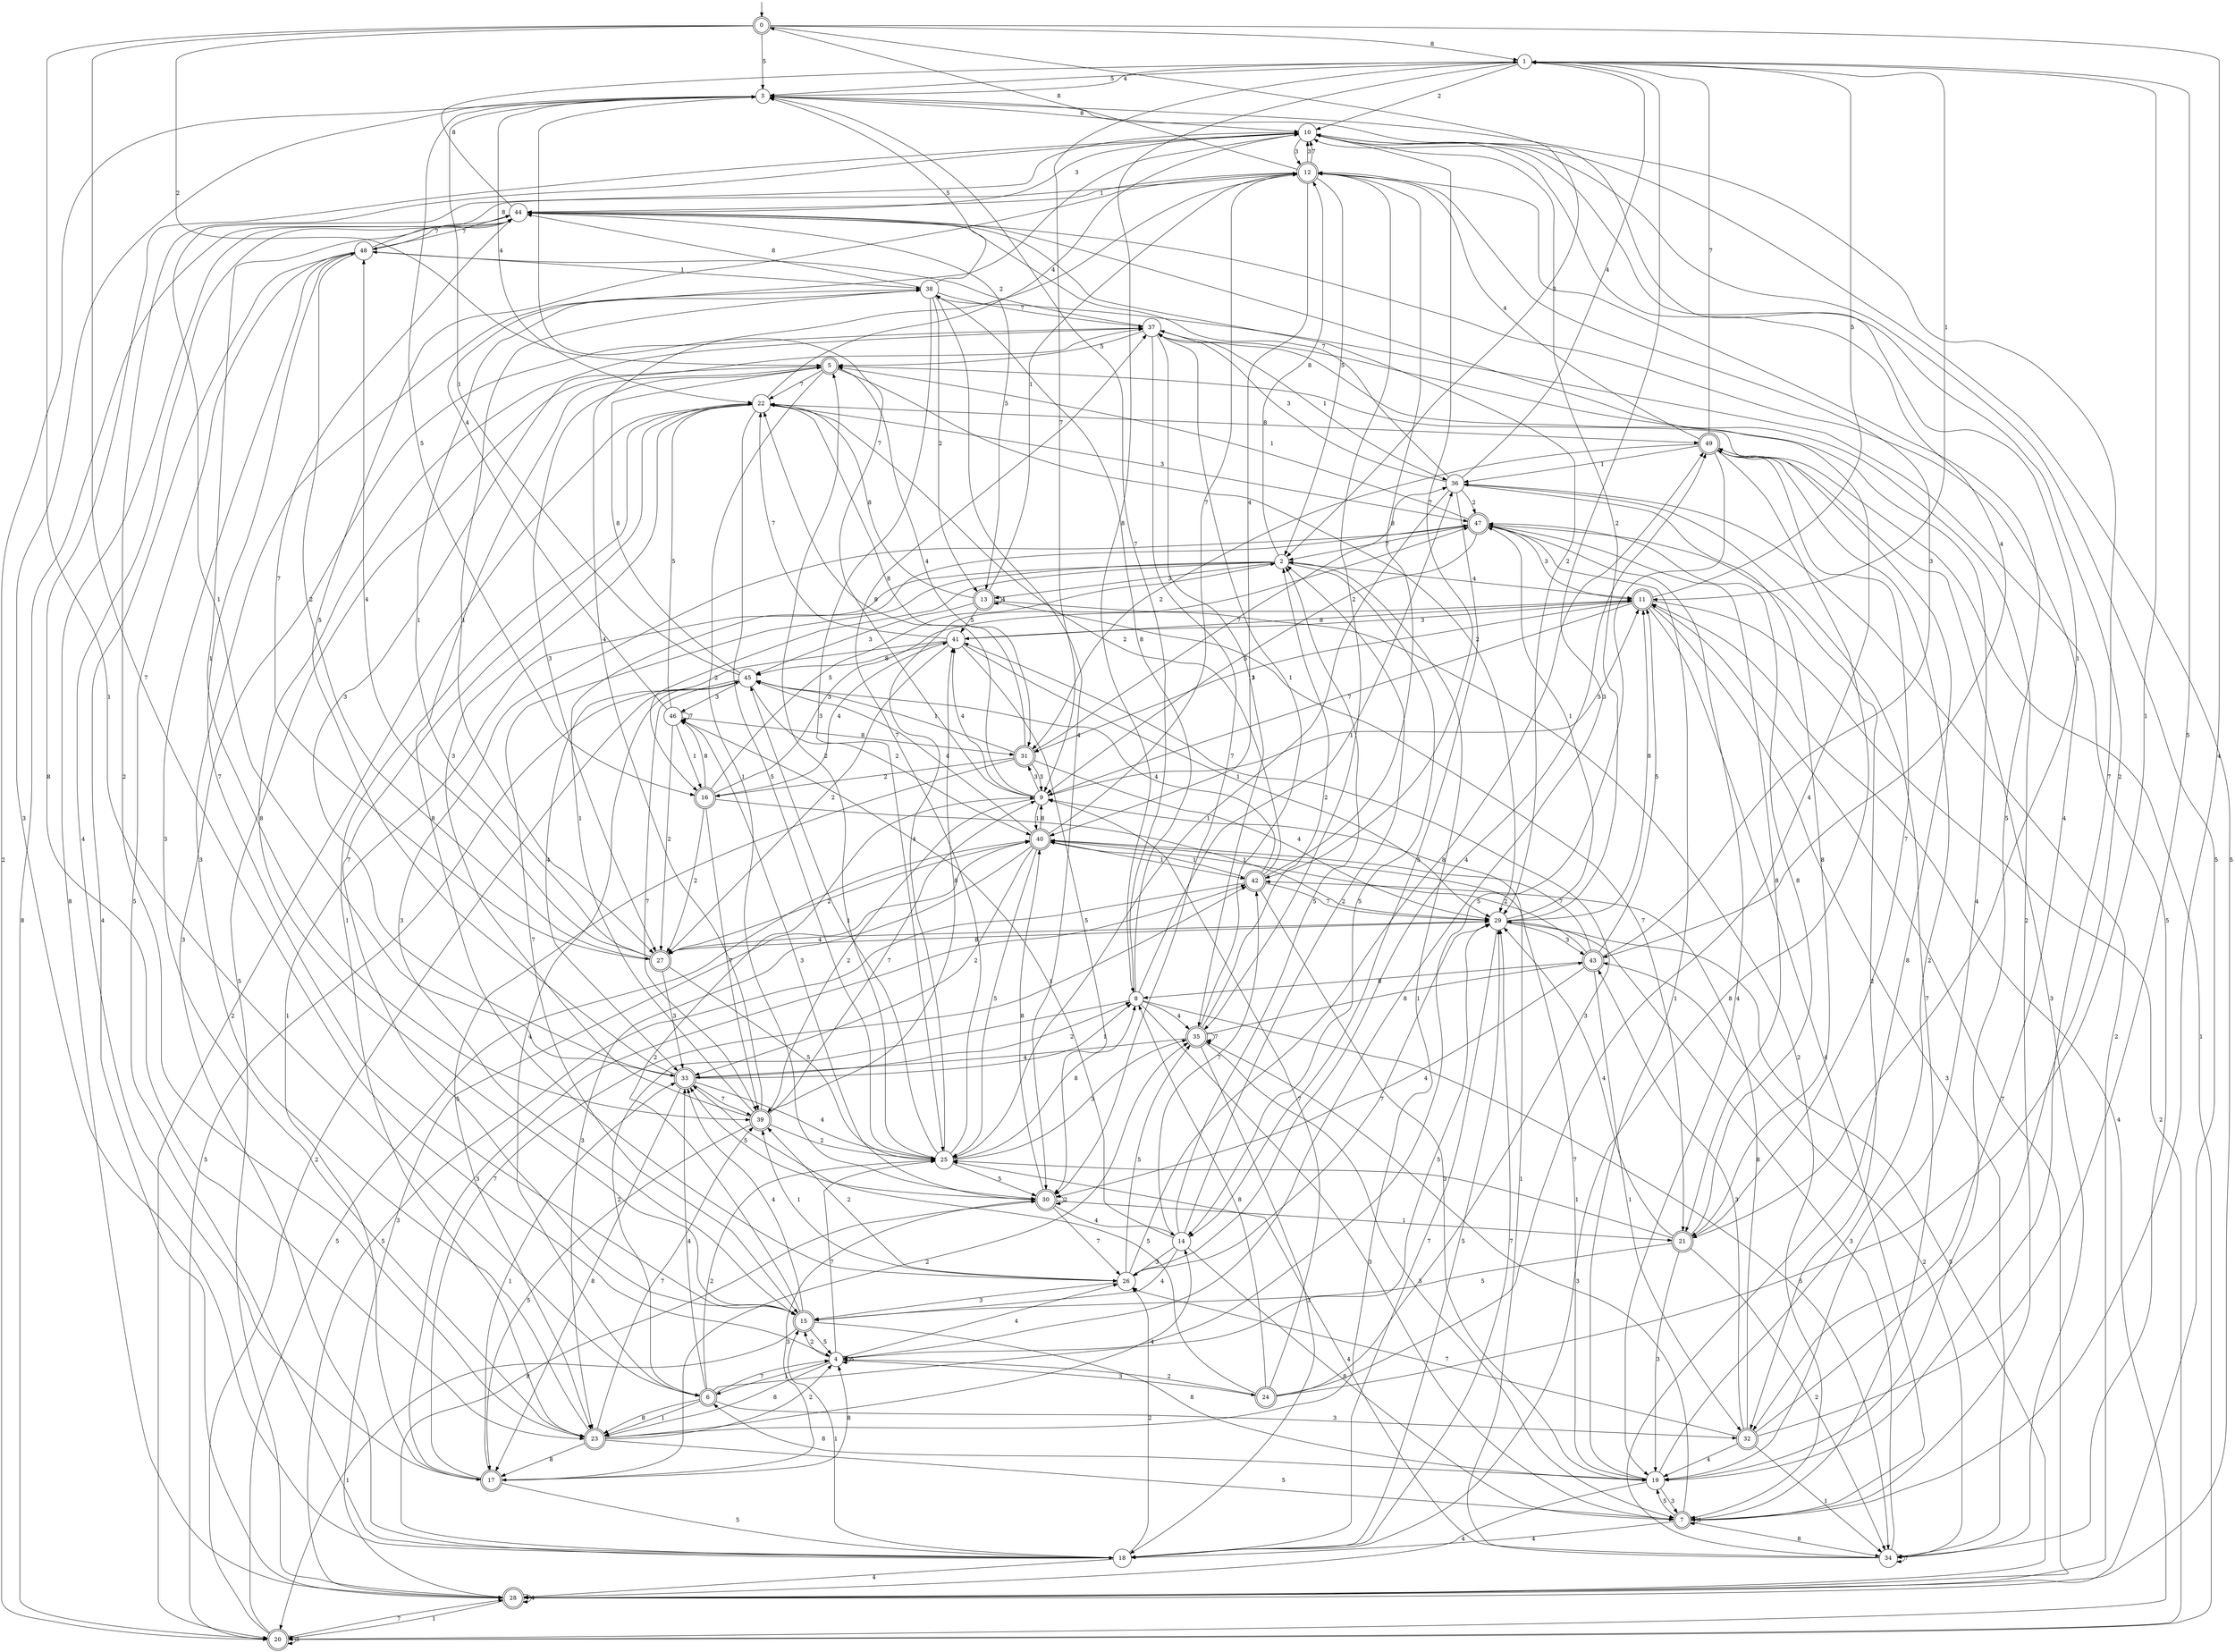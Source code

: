 digraph g {

	s0 [shape="doublecircle" label="0"];
	s1 [shape="circle" label="1"];
	s2 [shape="circle" label="2"];
	s3 [shape="circle" label="3"];
	s4 [shape="circle" label="4"];
	s5 [shape="doublecircle" label="5"];
	s6 [shape="doublecircle" label="6"];
	s7 [shape="doublecircle" label="7"];
	s8 [shape="circle" label="8"];
	s9 [shape="circle" label="9"];
	s10 [shape="circle" label="10"];
	s11 [shape="doublecircle" label="11"];
	s12 [shape="doublecircle" label="12"];
	s13 [shape="doublecircle" label="13"];
	s14 [shape="circle" label="14"];
	s15 [shape="doublecircle" label="15"];
	s16 [shape="doublecircle" label="16"];
	s17 [shape="doublecircle" label="17"];
	s18 [shape="circle" label="18"];
	s19 [shape="circle" label="19"];
	s20 [shape="doublecircle" label="20"];
	s21 [shape="doublecircle" label="21"];
	s22 [shape="circle" label="22"];
	s23 [shape="doublecircle" label="23"];
	s24 [shape="doublecircle" label="24"];
	s25 [shape="circle" label="25"];
	s26 [shape="circle" label="26"];
	s27 [shape="doublecircle" label="27"];
	s28 [shape="doublecircle" label="28"];
	s29 [shape="circle" label="29"];
	s30 [shape="doublecircle" label="30"];
	s31 [shape="doublecircle" label="31"];
	s32 [shape="doublecircle" label="32"];
	s33 [shape="doublecircle" label="33"];
	s34 [shape="circle" label="34"];
	s35 [shape="doublecircle" label="35"];
	s36 [shape="circle" label="36"];
	s37 [shape="circle" label="37"];
	s38 [shape="circle" label="38"];
	s39 [shape="doublecircle" label="39"];
	s40 [shape="doublecircle" label="40"];
	s41 [shape="circle" label="41"];
	s42 [shape="doublecircle" label="42"];
	s43 [shape="doublecircle" label="43"];
	s44 [shape="circle" label="44"];
	s45 [shape="circle" label="45"];
	s46 [shape="circle" label="46"];
	s47 [shape="doublecircle" label="47"];
	s48 [shape="circle" label="48"];
	s49 [shape="doublecircle" label="49"];
	s0 -> s1 [label="8"];
	s0 -> s2 [label="3"];
	s0 -> s3 [label="5"];
	s0 -> s4 [label="7"];
	s0 -> s5 [label="2"];
	s0 -> s6 [label="1"];
	s0 -> s7 [label="4"];
	s1 -> s8 [label="8"];
	s1 -> s4 [label="3"];
	s1 -> s3 [label="5"];
	s1 -> s9 [label="7"];
	s1 -> s10 [label="2"];
	s1 -> s11 [label="1"];
	s1 -> s3 [label="4"];
	s2 -> s12 [label="8"];
	s2 -> s13 [label="3"];
	s2 -> s14 [label="5"];
	s2 -> s15 [label="7"];
	s2 -> s16 [label="2"];
	s2 -> s17 [label="1"];
	s2 -> s11 [label="4"];
	s3 -> s10 [label="8"];
	s3 -> s18 [label="3"];
	s3 -> s16 [label="5"];
	s3 -> s19 [label="7"];
	s3 -> s20 [label="2"];
	s3 -> s21 [label="1"];
	s3 -> s22 [label="4"];
	s4 -> s23 [label="8"];
	s4 -> s24 [label="3"];
	s4 -> s4 [label="5"];
	s4 -> s25 [label="7"];
	s4 -> s15 [label="2"];
	s4 -> s6 [label="1"];
	s4 -> s26 [label="4"];
	s5 -> s26 [label="8"];
	s5 -> s27 [label="3"];
	s5 -> s28 [label="5"];
	s5 -> s22 [label="7"];
	s5 -> s29 [label="2"];
	s5 -> s30 [label="1"];
	s5 -> s31 [label="4"];
	s6 -> s23 [label="8"];
	s6 -> s32 [label="3"];
	s6 -> s29 [label="5"];
	s6 -> s4 [label="7"];
	s6 -> s25 [label="2"];
	s6 -> s23 [label="1"];
	s6 -> s33 [label="4"];
	s7 -> s34 [label="8"];
	s7 -> s35 [label="3"];
	s7 -> s19 [label="5"];
	s7 -> s36 [label="7"];
	s7 -> s37 [label="2"];
	s7 -> s7 [label="1"];
	s7 -> s18 [label="4"];
	s8 -> s38 [label="8"];
	s8 -> s7 [label="3"];
	s8 -> s34 [label="5"];
	s8 -> s3 [label="7"];
	s8 -> s6 [label="2"];
	s8 -> s36 [label="1"];
	s8 -> s35 [label="4"];
	s9 -> s22 [label="8"];
	s9 -> s31 [label="3"];
	s9 -> s11 [label="5"];
	s9 -> s3 [label="7"];
	s9 -> s39 [label="2"];
	s9 -> s40 [label="1"];
	s9 -> s41 [label="4"];
	s10 -> s23 [label="8"];
	s10 -> s12 [label="3"];
	s10 -> s28 [label="5"];
	s10 -> s42 [label="7"];
	s10 -> s23 [label="2"];
	s10 -> s33 [label="1"];
	s10 -> s43 [label="4"];
	s11 -> s41 [label="8"];
	s11 -> s34 [label="3"];
	s11 -> s1 [label="5"];
	s11 -> s9 [label="7"];
	s11 -> s20 [label="2"];
	s11 -> s31 [label="1"];
	s11 -> s7 [label="4"];
	s12 -> s0 [label="8"];
	s12 -> s10 [label="3"];
	s12 -> s2 [label="5"];
	s12 -> s10 [label="7"];
	s12 -> s35 [label="2"];
	s12 -> s44 [label="1"];
	s12 -> s40 [label="4"];
	s13 -> s22 [label="8"];
	s13 -> s45 [label="3"];
	s13 -> s41 [label="5"];
	s13 -> s21 [label="7"];
	s13 -> s7 [label="2"];
	s13 -> s12 [label="1"];
	s13 -> s13 [label="4"];
	s14 -> s7 [label="8"];
	s14 -> s26 [label="3"];
	s14 -> s2 [label="5"];
	s14 -> s42 [label="7"];
	s14 -> s2 [label="2"];
	s14 -> s46 [label="1"];
	s14 -> s15 [label="4"];
	s15 -> s19 [label="8"];
	s15 -> s47 [label="3"];
	s15 -> s4 [label="5"];
	s15 -> s48 [label="7"];
	s15 -> s9 [label="2"];
	s15 -> s20 [label="1"];
	s15 -> s33 [label="4"];
	s16 -> s46 [label="8"];
	s16 -> s11 [label="3"];
	s16 -> s2 [label="5"];
	s16 -> s39 [label="7"];
	s16 -> s27 [label="2"];
	s16 -> s29 [label="1"];
	s16 -> s41 [label="4"];
	s17 -> s4 [label="8"];
	s17 -> s42 [label="3"];
	s17 -> s18 [label="5"];
	s17 -> s42 [label="7"];
	s17 -> s35 [label="2"];
	s17 -> s33 [label="1"];
	s17 -> s44 [label="4"];
	s18 -> s30 [label="8"];
	s18 -> s37 [label="3"];
	s18 -> s29 [label="5"];
	s18 -> s29 [label="7"];
	s18 -> s26 [label="2"];
	s18 -> s15 [label="1"];
	s18 -> s28 [label="4"];
	s19 -> s6 [label="8"];
	s19 -> s7 [label="3"];
	s19 -> s12 [label="5"];
	s19 -> s40 [label="7"];
	s19 -> s49 [label="2"];
	s19 -> s47 [label="1"];
	s19 -> s28 [label="4"];
	s20 -> s44 [label="8"];
	s20 -> s20 [label="3"];
	s20 -> s40 [label="5"];
	s20 -> s28 [label="7"];
	s20 -> s45 [label="2"];
	s20 -> s49 [label="1"];
	s20 -> s11 [label="4"];
	s21 -> s47 [label="8"];
	s21 -> s19 [label="3"];
	s21 -> s15 [label="5"];
	s21 -> s49 [label="7"];
	s21 -> s34 [label="2"];
	s21 -> s25 [label="1"];
	s21 -> s29 [label="4"];
	s22 -> s49 [label="8"];
	s22 -> s47 [label="3"];
	s22 -> s25 [label="5"];
	s22 -> s15 [label="7"];
	s22 -> s20 [label="2"];
	s22 -> s23 [label="1"];
	s22 -> s10 [label="4"];
	s23 -> s17 [label="8"];
	s23 -> s38 [label="3"];
	s23 -> s7 [label="5"];
	s23 -> s39 [label="7"];
	s23 -> s4 [label="2"];
	s23 -> s2 [label="1"];
	s23 -> s14 [label="4"];
	s24 -> s8 [label="8"];
	s24 -> s41 [label="3"];
	s24 -> s33 [label="5"];
	s24 -> s9 [label="7"];
	s24 -> s4 [label="2"];
	s24 -> s1 [label="1"];
	s24 -> s44 [label="4"];
	s25 -> s8 [label="8"];
	s25 -> s35 [label="3"];
	s25 -> s30 [label="5"];
	s25 -> s37 [label="7"];
	s25 -> s5 [label="2"];
	s25 -> s45 [label="1"];
	s25 -> s47 [label="4"];
	s26 -> s49 [label="8"];
	s26 -> s15 [label="3"];
	s26 -> s35 [label="5"];
	s26 -> s29 [label="7"];
	s26 -> s39 [label="2"];
	s26 -> s39 [label="1"];
	s26 -> s49 [label="4"];
	s27 -> s29 [label="8"];
	s27 -> s33 [label="3"];
	s27 -> s25 [label="5"];
	s27 -> s44 [label="7"];
	s27 -> s40 [label="2"];
	s27 -> s38 [label="1"];
	s27 -> s48 [label="4"];
	s28 -> s44 [label="8"];
	s28 -> s40 [label="3"];
	s28 -> s10 [label="5"];
	s28 -> s11 [label="7"];
	s28 -> s36 [label="2"];
	s28 -> s20 [label="1"];
	s28 -> s28 [label="4"];
	s29 -> s11 [label="8"];
	s29 -> s43 [label="3"];
	s29 -> s28 [label="5"];
	s29 -> s18 [label="7"];
	s29 -> s10 [label="2"];
	s29 -> s47 [label="1"];
	s29 -> s27 [label="4"];
	s30 -> s40 [label="8"];
	s30 -> s17 [label="3"];
	s30 -> s33 [label="5"];
	s30 -> s26 [label="7"];
	s30 -> s30 [label="2"];
	s30 -> s21 [label="1"];
	s30 -> s14 [label="4"];
	s31 -> s22 [label="8"];
	s31 -> s9 [label="3"];
	s31 -> s23 [label="5"];
	s31 -> s36 [label="7"];
	s31 -> s16 [label="2"];
	s31 -> s45 [label="1"];
	s31 -> s29 [label="4"];
	s32 -> s42 [label="8"];
	s32 -> s43 [label="3"];
	s32 -> s1 [label="5"];
	s32 -> s26 [label="7"];
	s32 -> s10 [label="2"];
	s32 -> s34 [label="1"];
	s32 -> s19 [label="4"];
	s33 -> s17 [label="8"];
	s33 -> s37 [label="3"];
	s33 -> s12 [label="5"];
	s33 -> s39 [label="7"];
	s33 -> s8 [label="2"];
	s33 -> s8 [label="1"];
	s33 -> s25 [label="4"];
	s34 -> s5 [label="8"];
	s34 -> s29 [label="3"];
	s34 -> s38 [label="5"];
	s34 -> s34 [label="7"];
	s34 -> s43 [label="2"];
	s34 -> s9 [label="1"];
	s34 -> s25 [label="4"];
	s35 -> s43 [label="8"];
	s35 -> s18 [label="3"];
	s35 -> s7 [label="5"];
	s35 -> s35 [label="7"];
	s35 -> s2 [label="2"];
	s35 -> s37 [label="1"];
	s35 -> s33 [label="4"];
	s36 -> s21 [label="8"];
	s36 -> s37 [label="3"];
	s36 -> s14 [label="5"];
	s36 -> s44 [label="7"];
	s36 -> s47 [label="2"];
	s36 -> s25 [label="1"];
	s36 -> s1 [label="4"];
	s37 -> s15 [label="8"];
	s37 -> s35 [label="3"];
	s37 -> s5 [label="5"];
	s37 -> s30 [label="7"];
	s37 -> s48 [label="2"];
	s37 -> s36 [label="1"];
	s37 -> s19 [label="4"];
	s38 -> s44 [label="8"];
	s38 -> s25 [label="3"];
	s38 -> s3 [label="5"];
	s38 -> s37 [label="7"];
	s38 -> s13 [label="2"];
	s38 -> s27 [label="1"];
	s38 -> s30 [label="4"];
	s39 -> s41 [label="8"];
	s39 -> s22 [label="3"];
	s39 -> s17 [label="5"];
	s39 -> s9 [label="7"];
	s39 -> s25 [label="2"];
	s39 -> s47 [label="1"];
	s39 -> s12 [label="4"];
	s40 -> s9 [label="8"];
	s40 -> s23 [label="3"];
	s40 -> s25 [label="5"];
	s40 -> s12 [label="7"];
	s40 -> s33 [label="2"];
	s40 -> s42 [label="1"];
	s40 -> s45 [label="4"];
	s41 -> s45 [label="8"];
	s41 -> s11 [label="3"];
	s41 -> s30 [label="5"];
	s41 -> s22 [label="7"];
	s41 -> s27 [label="2"];
	s41 -> s29 [label="1"];
	s41 -> s33 [label="4"];
	s42 -> s12 [label="8"];
	s42 -> s19 [label="3"];
	s42 -> s28 [label="5"];
	s42 -> s29 [label="7"];
	s42 -> s22 [label="2"];
	s42 -> s40 [label="1"];
	s42 -> s45 [label="4"];
	s43 -> s8 [label="8"];
	s43 -> s12 [label="3"];
	s43 -> s11 [label="5"];
	s43 -> s40 [label="7"];
	s43 -> s40 [label="2"];
	s43 -> s32 [label="1"];
	s43 -> s30 [label="4"];
	s44 -> s1 [label="8"];
	s44 -> s10 [label="3"];
	s44 -> s13 [label="5"];
	s44 -> s48 [label="7"];
	s44 -> s29 [label="2"];
	s44 -> s39 [label="1"];
	s44 -> s32 [label="4"];
	s45 -> s5 [label="8"];
	s45 -> s46 [label="3"];
	s45 -> s20 [label="5"];
	s45 -> s39 [label="7"];
	s45 -> s40 [label="2"];
	s45 -> s3 [label="1"];
	s45 -> s6 [label="4"];
	s46 -> s31 [label="8"];
	s46 -> s30 [label="3"];
	s46 -> s22 [label="5"];
	s46 -> s46 [label="7"];
	s46 -> s27 [label="2"];
	s46 -> s16 [label="1"];
	s46 -> s10 [label="4"];
	s47 -> s21 [label="8"];
	s47 -> s11 [label="3"];
	s47 -> s9 [label="5"];
	s47 -> s2 [label="7"];
	s47 -> s32 [label="2"];
	s47 -> s5 [label="1"];
	s47 -> s19 [label="4"];
	s48 -> s12 [label="8"];
	s48 -> s23 [label="3"];
	s48 -> s18 [label="5"];
	s48 -> s44 [label="7"];
	s48 -> s27 [label="2"];
	s48 -> s38 [label="1"];
	s48 -> s28 [label="4"];
	s49 -> s18 [label="8"];
	s49 -> s34 [label="3"];
	s49 -> s4 [label="5"];
	s49 -> s1 [label="7"];
	s49 -> s31 [label="2"];
	s49 -> s36 [label="1"];
	s49 -> s12 [label="4"];

__start0 [label="" shape="none" width="0" height="0"];
__start0 -> s0;

}
